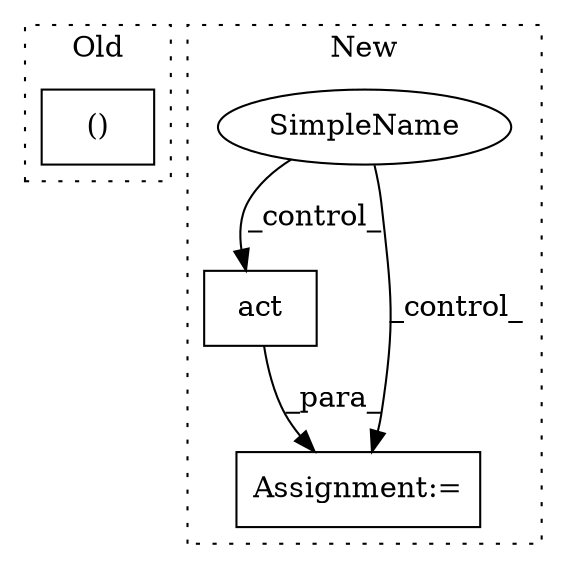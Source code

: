 digraph G {
subgraph cluster0 {
1 [label="()" a="106" s="4273" l="25" shape="box"];
label = "Old";
style="dotted";
}
subgraph cluster1 {
2 [label="act" a="32" s="4453,4460" l="4,1" shape="box"];
3 [label="Assignment:=" a="7" s="4446" l="1" shape="box"];
4 [label="SimpleName" a="42" s="4230" l="1" shape="ellipse"];
label = "New";
style="dotted";
}
2 -> 3 [label="_para_"];
4 -> 3 [label="_control_"];
4 -> 2 [label="_control_"];
}